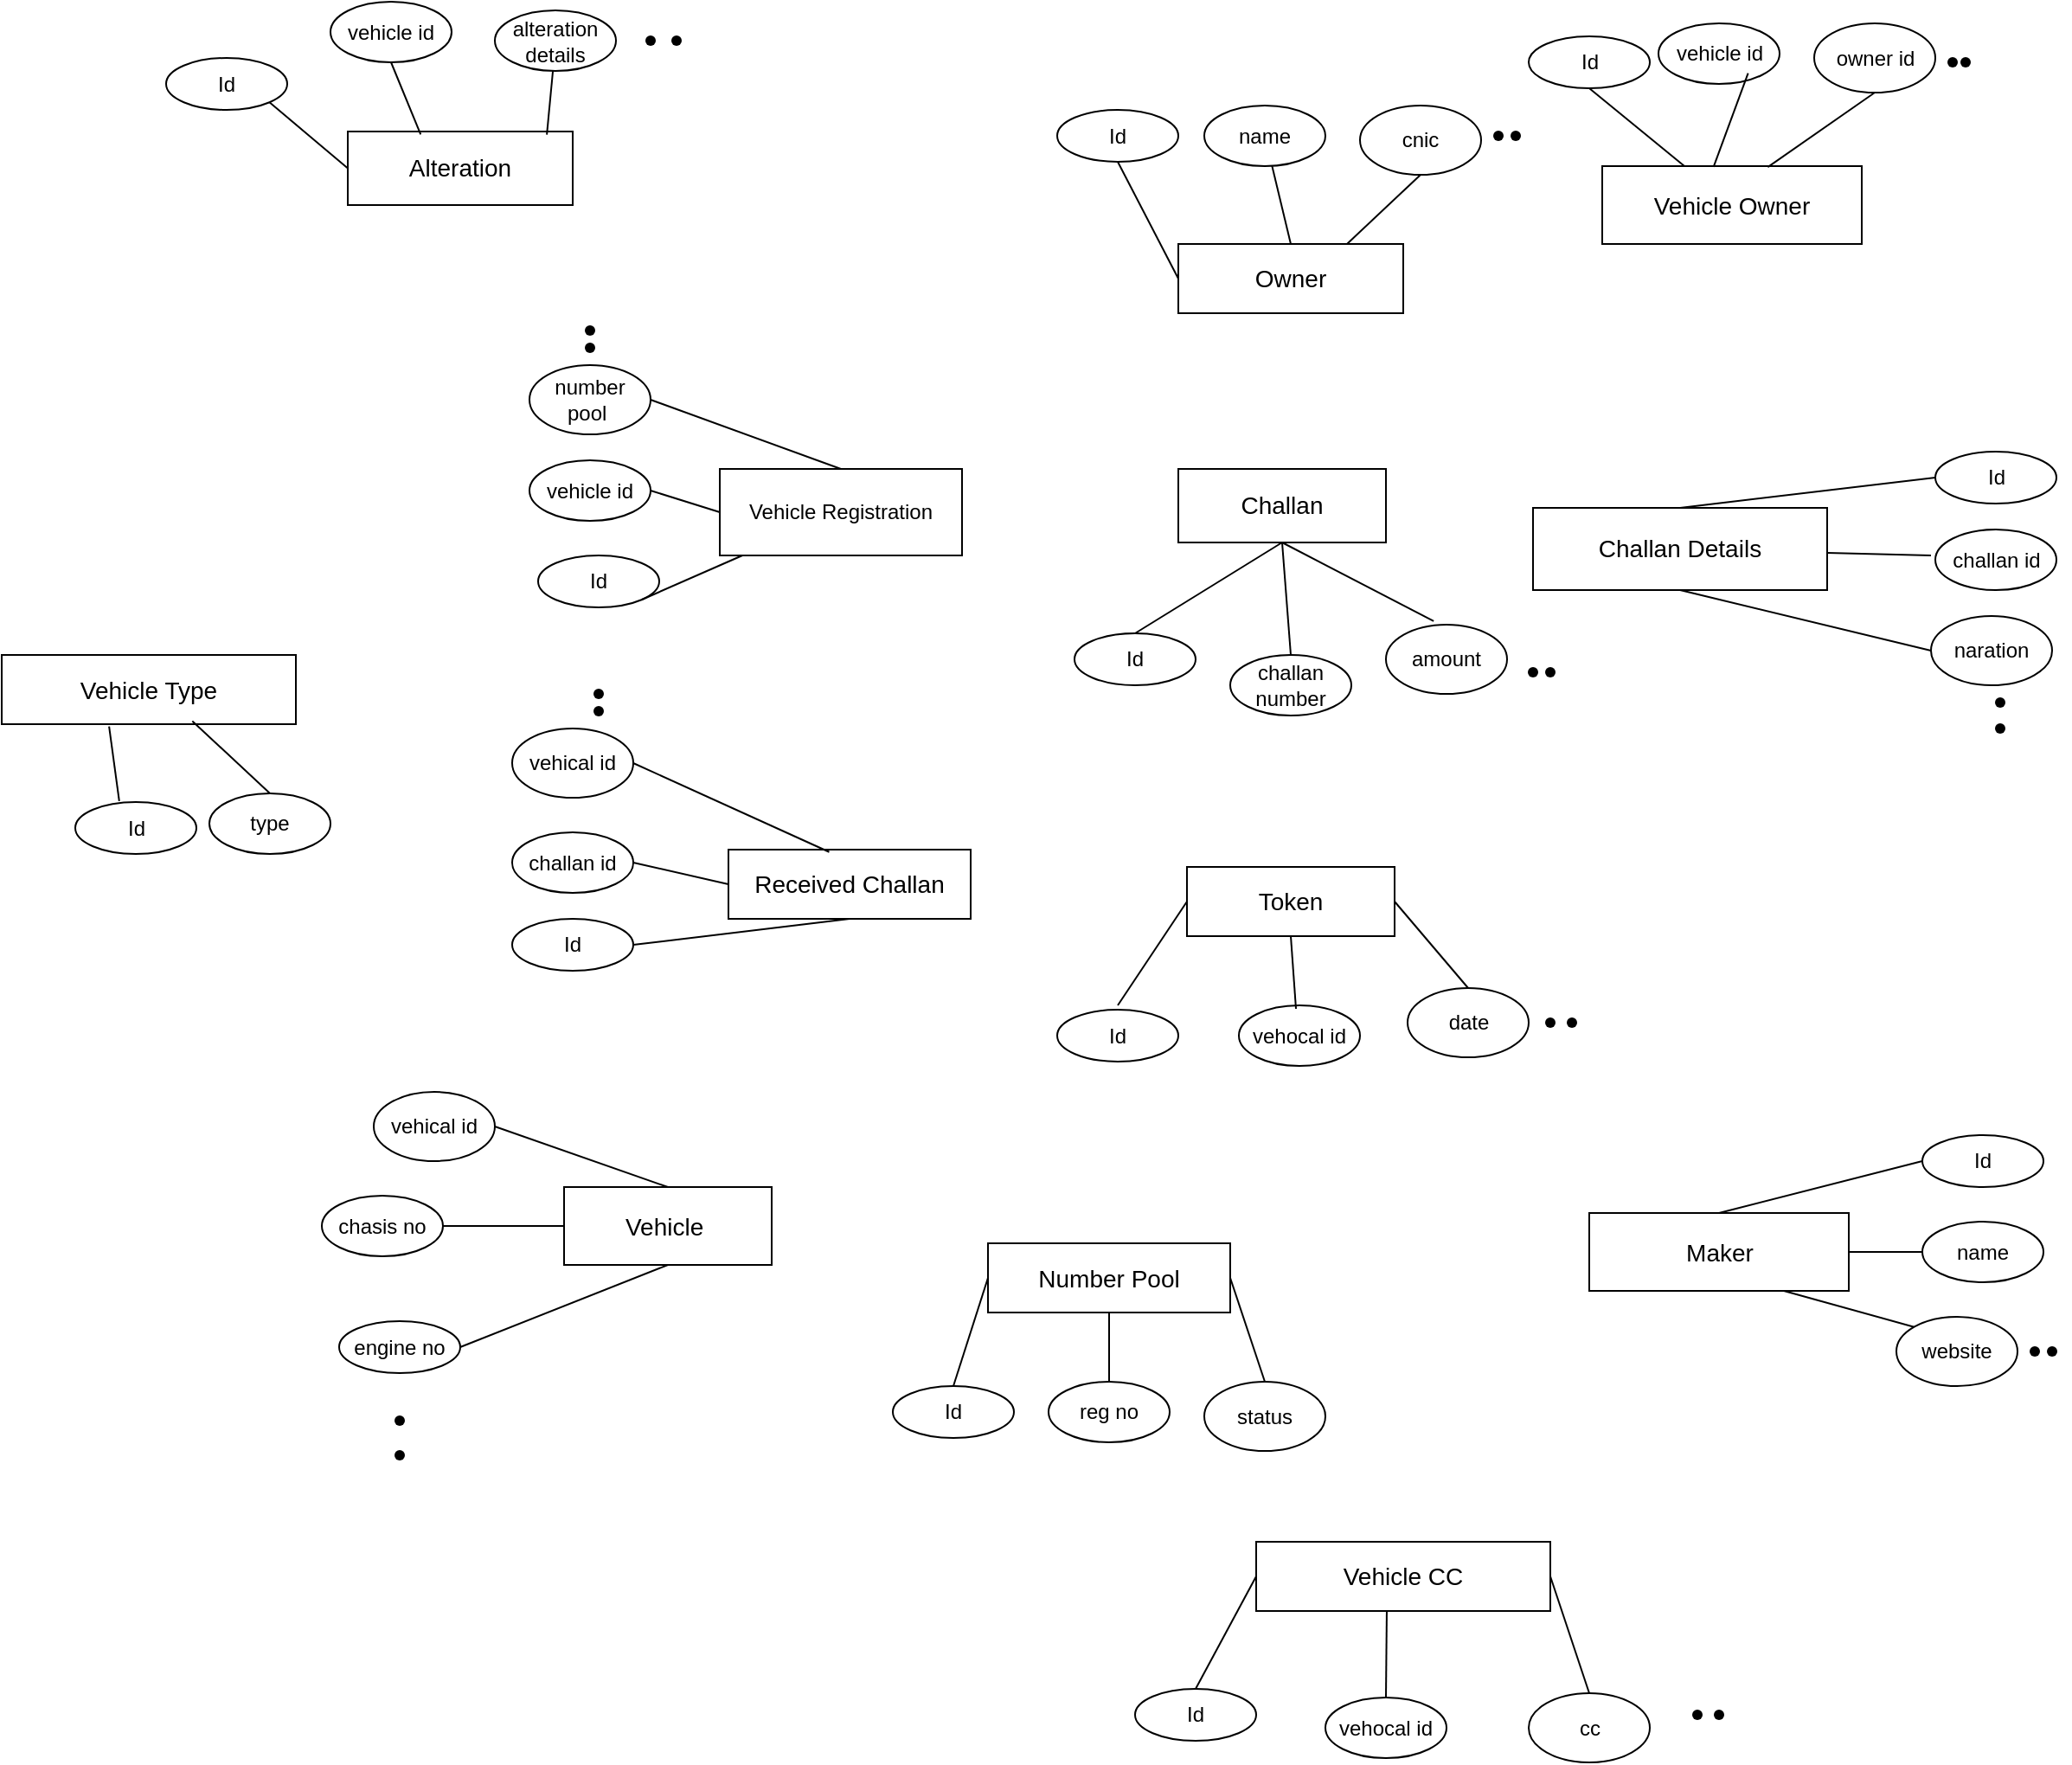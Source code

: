 <mxfile version="24.7.6">
  <diagram id="R2lEEEUBdFMjLlhIrx00" name="Page-1">
    <mxGraphModel dx="2450" dy="723" grid="1" gridSize="10" guides="1" tooltips="1" connect="1" arrows="1" fold="1" page="1" pageScale="1" pageWidth="850" pageHeight="1100" math="0" shadow="0" extFonts="Permanent Marker^https://fonts.googleapis.com/css?family=Permanent+Marker">
      <root>
        <mxCell id="0" />
        <mxCell id="1" parent="0" />
        <mxCell id="awwlPpyYNJp0B0LDnPgi-2" value="&lt;font style=&quot;font-size: 14px;&quot;&gt;Alteration&lt;/font&gt;" style="rounded=0;whiteSpace=wrap;html=1;" vertex="1" parent="1">
          <mxGeometry x="-165" y="135" width="130" height="42.5" as="geometry" />
        </mxCell>
        <mxCell id="awwlPpyYNJp0B0LDnPgi-3" value="&lt;span style=&quot;font-size: 14px;&quot;&gt;Owner&lt;/span&gt;" style="rounded=0;whiteSpace=wrap;html=1;" vertex="1" parent="1">
          <mxGeometry x="315" y="200" width="130" height="40" as="geometry" />
        </mxCell>
        <mxCell id="awwlPpyYNJp0B0LDnPgi-4" value="&lt;font style=&quot;font-size: 14px;&quot;&gt;Vehicle Owner&lt;/font&gt;" style="rounded=0;whiteSpace=wrap;html=1;" vertex="1" parent="1">
          <mxGeometry x="560" y="155" width="150" height="45" as="geometry" />
        </mxCell>
        <mxCell id="awwlPpyYNJp0B0LDnPgi-5" value="Vehicle Registration" style="rounded=0;whiteSpace=wrap;html=1;" vertex="1" parent="1">
          <mxGeometry x="50" y="330" width="140" height="50" as="geometry" />
        </mxCell>
        <mxCell id="awwlPpyYNJp0B0LDnPgi-6" value="&lt;span style=&quot;font-size: 14px;&quot;&gt;Challan&lt;/span&gt;" style="rounded=0;whiteSpace=wrap;html=1;" vertex="1" parent="1">
          <mxGeometry x="315" y="330" width="120" height="42.5" as="geometry" />
        </mxCell>
        <mxCell id="awwlPpyYNJp0B0LDnPgi-7" value="&lt;span style=&quot;font-size: 14px;&quot;&gt;Challan Details&lt;/span&gt;" style="rounded=0;whiteSpace=wrap;html=1;" vertex="1" parent="1">
          <mxGeometry x="520" y="352.5" width="170" height="47.5" as="geometry" />
        </mxCell>
        <mxCell id="awwlPpyYNJp0B0LDnPgi-8" value="&lt;span style=&quot;font-size: 14px;&quot;&gt;Received Challan&lt;/span&gt;" style="rounded=0;whiteSpace=wrap;html=1;" vertex="1" parent="1">
          <mxGeometry x="55" y="550" width="140" height="40" as="geometry" />
        </mxCell>
        <mxCell id="awwlPpyYNJp0B0LDnPgi-10" value="&lt;span style=&quot;font-size: 14px;&quot;&gt;Vehicle Type&lt;/span&gt;" style="rounded=0;whiteSpace=wrap;html=1;" vertex="1" parent="1">
          <mxGeometry x="-365" y="437.5" width="170" height="40" as="geometry" />
        </mxCell>
        <mxCell id="awwlPpyYNJp0B0LDnPgi-11" value="&lt;span style=&quot;font-size: 14px;&quot;&gt;Vehicle&amp;nbsp;&lt;/span&gt;" style="rounded=0;whiteSpace=wrap;html=1;" vertex="1" parent="1">
          <mxGeometry x="-40" y="745" width="120" height="45" as="geometry" />
        </mxCell>
        <mxCell id="awwlPpyYNJp0B0LDnPgi-12" value="&lt;span style=&quot;font-size: 14px;&quot;&gt;Number Pool&lt;/span&gt;" style="rounded=0;whiteSpace=wrap;html=1;" vertex="1" parent="1">
          <mxGeometry x="205" y="777.5" width="140" height="40" as="geometry" />
        </mxCell>
        <mxCell id="awwlPpyYNJp0B0LDnPgi-13" value="&lt;span style=&quot;font-size: 14px;&quot;&gt;Maker&lt;/span&gt;" style="rounded=0;whiteSpace=wrap;html=1;" vertex="1" parent="1">
          <mxGeometry x="552.5" y="760" width="150" height="45" as="geometry" />
        </mxCell>
        <mxCell id="awwlPpyYNJp0B0LDnPgi-14" value="&lt;span style=&quot;font-size: 14px;&quot;&gt;Vehicle CC&lt;/span&gt;" style="rounded=0;whiteSpace=wrap;html=1;" vertex="1" parent="1">
          <mxGeometry x="360" y="950" width="170" height="40" as="geometry" />
        </mxCell>
        <mxCell id="awwlPpyYNJp0B0LDnPgi-30" value="Id" style="ellipse;whiteSpace=wrap;html=1;align=center;" vertex="1" parent="1">
          <mxGeometry x="-270" y="92.5" width="70" height="30" as="geometry" />
        </mxCell>
        <mxCell id="awwlPpyYNJp0B0LDnPgi-31" value="vehicle id" style="ellipse;whiteSpace=wrap;html=1;align=center;" vertex="1" parent="1">
          <mxGeometry x="-175" y="60" width="70" height="35" as="geometry" />
        </mxCell>
        <mxCell id="awwlPpyYNJp0B0LDnPgi-46" value="" style="shape=waypoint;sketch=0;size=6;pointerEvents=1;points=[];fillColor=none;resizable=0;rotatable=0;perimeter=centerPerimeter;snapToPoint=1;" vertex="1" parent="1">
          <mxGeometry x="15" y="72.5" width="20" height="20" as="geometry" />
        </mxCell>
        <mxCell id="awwlPpyYNJp0B0LDnPgi-50" value="" style="shape=waypoint;sketch=0;size=6;pointerEvents=1;points=[];fillColor=none;resizable=0;rotatable=0;perimeter=centerPerimeter;snapToPoint=1;" vertex="1" parent="1">
          <mxGeometry y="72.5" width="20" height="20" as="geometry" />
        </mxCell>
        <mxCell id="awwlPpyYNJp0B0LDnPgi-51" value="Id" style="ellipse;whiteSpace=wrap;html=1;align=center;" vertex="1" parent="1">
          <mxGeometry x="245" y="122.5" width="70" height="30" as="geometry" />
        </mxCell>
        <mxCell id="awwlPpyYNJp0B0LDnPgi-52" value="name" style="ellipse;whiteSpace=wrap;html=1;align=center;" vertex="1" parent="1">
          <mxGeometry x="330" y="120" width="70" height="35" as="geometry" />
        </mxCell>
        <mxCell id="awwlPpyYNJp0B0LDnPgi-53" value="cnic" style="ellipse;whiteSpace=wrap;html=1;align=center;" vertex="1" parent="1">
          <mxGeometry x="420" y="120" width="70" height="40" as="geometry" />
        </mxCell>
        <mxCell id="awwlPpyYNJp0B0LDnPgi-54" value="" style="shape=waypoint;sketch=0;size=6;pointerEvents=1;points=[];fillColor=none;resizable=0;rotatable=0;perimeter=centerPerimeter;snapToPoint=1;" vertex="1" parent="1">
          <mxGeometry x="490" y="127.5" width="20" height="20" as="geometry" />
        </mxCell>
        <mxCell id="awwlPpyYNJp0B0LDnPgi-55" value="" style="shape=waypoint;sketch=0;size=6;pointerEvents=1;points=[];fillColor=none;resizable=0;rotatable=0;perimeter=centerPerimeter;snapToPoint=1;" vertex="1" parent="1">
          <mxGeometry x="500" y="127.5" width="20" height="20" as="geometry" />
        </mxCell>
        <mxCell id="awwlPpyYNJp0B0LDnPgi-60" value="Id" style="ellipse;whiteSpace=wrap;html=1;align=center;" vertex="1" parent="1">
          <mxGeometry x="517.5" y="80" width="70" height="30" as="geometry" />
        </mxCell>
        <mxCell id="awwlPpyYNJp0B0LDnPgi-61" value="vehicle id" style="ellipse;whiteSpace=wrap;html=1;align=center;" vertex="1" parent="1">
          <mxGeometry x="592.5" y="72.5" width="70" height="35" as="geometry" />
        </mxCell>
        <mxCell id="awwlPpyYNJp0B0LDnPgi-62" value="owner id" style="ellipse;whiteSpace=wrap;html=1;align=center;" vertex="1" parent="1">
          <mxGeometry x="682.5" y="72.5" width="70" height="40" as="geometry" />
        </mxCell>
        <mxCell id="awwlPpyYNJp0B0LDnPgi-68" value="" style="shape=waypoint;sketch=0;size=6;pointerEvents=1;points=[];fillColor=none;resizable=0;rotatable=0;perimeter=centerPerimeter;snapToPoint=1;" vertex="1" parent="1">
          <mxGeometry x="752.5" y="85" width="20" height="20" as="geometry" />
        </mxCell>
        <mxCell id="awwlPpyYNJp0B0LDnPgi-69" value="" style="shape=waypoint;sketch=0;size=6;pointerEvents=1;points=[];fillColor=none;resizable=0;rotatable=0;perimeter=centerPerimeter;snapToPoint=1;" vertex="1" parent="1">
          <mxGeometry x="760" y="85" width="20" height="20" as="geometry" />
        </mxCell>
        <mxCell id="awwlPpyYNJp0B0LDnPgi-86" value="Id" style="ellipse;whiteSpace=wrap;html=1;align=center;" vertex="1" parent="1">
          <mxGeometry x="-55" y="380" width="70" height="30" as="geometry" />
        </mxCell>
        <mxCell id="awwlPpyYNJp0B0LDnPgi-87" value="vehicle id" style="ellipse;whiteSpace=wrap;html=1;align=center;" vertex="1" parent="1">
          <mxGeometry x="-60" y="325" width="70" height="35" as="geometry" />
        </mxCell>
        <mxCell id="awwlPpyYNJp0B0LDnPgi-88" value="number pool&amp;nbsp;" style="ellipse;whiteSpace=wrap;html=1;align=center;" vertex="1" parent="1">
          <mxGeometry x="-60" y="270" width="70" height="40" as="geometry" />
        </mxCell>
        <mxCell id="awwlPpyYNJp0B0LDnPgi-96" value="" style="shape=waypoint;sketch=0;size=6;pointerEvents=1;points=[];fillColor=none;resizable=0;rotatable=0;perimeter=centerPerimeter;snapToPoint=1;" vertex="1" parent="1">
          <mxGeometry x="-35" y="240" width="20" height="20" as="geometry" />
        </mxCell>
        <mxCell id="awwlPpyYNJp0B0LDnPgi-97" value="" style="shape=waypoint;sketch=0;size=6;pointerEvents=1;points=[];fillColor=none;resizable=0;rotatable=0;perimeter=centerPerimeter;snapToPoint=1;" vertex="1" parent="1">
          <mxGeometry x="-35" y="250" width="20" height="20" as="geometry" />
        </mxCell>
        <mxCell id="awwlPpyYNJp0B0LDnPgi-98" value="Id" style="ellipse;whiteSpace=wrap;html=1;align=center;" vertex="1" parent="1">
          <mxGeometry x="752.5" y="320" width="70" height="30" as="geometry" />
        </mxCell>
        <mxCell id="awwlPpyYNJp0B0LDnPgi-99" value="challan id" style="ellipse;whiteSpace=wrap;html=1;align=center;" vertex="1" parent="1">
          <mxGeometry x="752.5" y="365" width="70" height="35" as="geometry" />
        </mxCell>
        <mxCell id="awwlPpyYNJp0B0LDnPgi-100" value="naration" style="ellipse;whiteSpace=wrap;html=1;align=center;" vertex="1" parent="1">
          <mxGeometry x="750" y="415" width="70" height="40" as="geometry" />
        </mxCell>
        <mxCell id="awwlPpyYNJp0B0LDnPgi-102" value="Id" style="ellipse;whiteSpace=wrap;html=1;align=center;" vertex="1" parent="1">
          <mxGeometry x="255" y="425" width="70" height="30" as="geometry" />
        </mxCell>
        <mxCell id="awwlPpyYNJp0B0LDnPgi-103" value="challan number" style="ellipse;whiteSpace=wrap;html=1;align=center;" vertex="1" parent="1">
          <mxGeometry x="345" y="437.5" width="70" height="35" as="geometry" />
        </mxCell>
        <mxCell id="awwlPpyYNJp0B0LDnPgi-104" value="amount" style="ellipse;whiteSpace=wrap;html=1;align=center;" vertex="1" parent="1">
          <mxGeometry x="435" y="420" width="70" height="40" as="geometry" />
        </mxCell>
        <mxCell id="awwlPpyYNJp0B0LDnPgi-105" value="" style="shape=waypoint;sketch=0;size=6;pointerEvents=1;points=[];fillColor=none;resizable=0;rotatable=0;perimeter=centerPerimeter;snapToPoint=1;" vertex="1" parent="1">
          <mxGeometry x="510" y="437.5" width="20" height="20" as="geometry" />
        </mxCell>
        <mxCell id="awwlPpyYNJp0B0LDnPgi-110" value="" style="shape=waypoint;sketch=0;size=6;pointerEvents=1;points=[];fillColor=none;resizable=0;rotatable=0;perimeter=centerPerimeter;snapToPoint=1;" vertex="1" parent="1">
          <mxGeometry x="520" y="437.5" width="20" height="20" as="geometry" />
        </mxCell>
        <mxCell id="awwlPpyYNJp0B0LDnPgi-111" style="edgeStyle=orthogonalEdgeStyle;rounded=0;orthogonalLoop=1;jettySize=auto;html=1;exitX=0.5;exitY=1;exitDx=0;exitDy=0;" edge="1" parent="1" source="awwlPpyYNJp0B0LDnPgi-99" target="awwlPpyYNJp0B0LDnPgi-99">
          <mxGeometry relative="1" as="geometry" />
        </mxCell>
        <mxCell id="awwlPpyYNJp0B0LDnPgi-115" value="" style="shape=waypoint;sketch=0;size=6;pointerEvents=1;points=[];fillColor=none;resizable=0;rotatable=0;perimeter=centerPerimeter;snapToPoint=1;" vertex="1" parent="1">
          <mxGeometry x="780" y="455" width="20" height="20" as="geometry" />
        </mxCell>
        <mxCell id="awwlPpyYNJp0B0LDnPgi-116" value="" style="shape=waypoint;sketch=0;size=6;pointerEvents=1;points=[];fillColor=none;resizable=0;rotatable=0;perimeter=centerPerimeter;snapToPoint=1;" vertex="1" parent="1">
          <mxGeometry x="780" y="470" width="20" height="20" as="geometry" />
        </mxCell>
        <mxCell id="awwlPpyYNJp0B0LDnPgi-119" value="Id" style="ellipse;whiteSpace=wrap;html=1;align=center;" vertex="1" parent="1">
          <mxGeometry x="-70" y="590" width="70" height="30" as="geometry" />
        </mxCell>
        <mxCell id="awwlPpyYNJp0B0LDnPgi-120" value="challan id" style="ellipse;whiteSpace=wrap;html=1;align=center;" vertex="1" parent="1">
          <mxGeometry x="-70" y="540" width="70" height="35" as="geometry" />
        </mxCell>
        <mxCell id="awwlPpyYNJp0B0LDnPgi-121" value="vehical id" style="ellipse;whiteSpace=wrap;html=1;align=center;" vertex="1" parent="1">
          <mxGeometry x="-70" y="480" width="70" height="40" as="geometry" />
        </mxCell>
        <mxCell id="awwlPpyYNJp0B0LDnPgi-125" value="" style="shape=waypoint;sketch=0;size=6;pointerEvents=1;points=[];fillColor=none;resizable=0;rotatable=0;perimeter=centerPerimeter;snapToPoint=1;" vertex="1" parent="1">
          <mxGeometry x="-30" y="450" width="20" height="20" as="geometry" />
        </mxCell>
        <mxCell id="awwlPpyYNJp0B0LDnPgi-126" value="" style="shape=waypoint;sketch=0;size=6;pointerEvents=1;points=[];fillColor=none;resizable=0;rotatable=0;perimeter=centerPerimeter;snapToPoint=1;" vertex="1" parent="1">
          <mxGeometry x="-30" y="460" width="20" height="20" as="geometry" />
        </mxCell>
        <mxCell id="awwlPpyYNJp0B0LDnPgi-127" value="engine no" style="ellipse;whiteSpace=wrap;html=1;align=center;" vertex="1" parent="1">
          <mxGeometry x="-170" y="822.5" width="70" height="30" as="geometry" />
        </mxCell>
        <mxCell id="awwlPpyYNJp0B0LDnPgi-128" value="chasis no" style="ellipse;whiteSpace=wrap;html=1;align=center;" vertex="1" parent="1">
          <mxGeometry x="-180" y="750" width="70" height="35" as="geometry" />
        </mxCell>
        <mxCell id="awwlPpyYNJp0B0LDnPgi-129" value="vehical id" style="ellipse;whiteSpace=wrap;html=1;align=center;" vertex="1" parent="1">
          <mxGeometry x="-150" y="690" width="70" height="40" as="geometry" />
        </mxCell>
        <mxCell id="awwlPpyYNJp0B0LDnPgi-130" value="alteration details" style="ellipse;whiteSpace=wrap;html=1;align=center;" vertex="1" parent="1">
          <mxGeometry x="-80" y="65" width="70" height="35" as="geometry" />
        </mxCell>
        <mxCell id="awwlPpyYNJp0B0LDnPgi-131" value="Id" style="ellipse;whiteSpace=wrap;html=1;align=center;" vertex="1" parent="1">
          <mxGeometry x="245" y="642.5" width="70" height="30" as="geometry" />
        </mxCell>
        <mxCell id="awwlPpyYNJp0B0LDnPgi-132" value="vehocal id" style="ellipse;whiteSpace=wrap;html=1;align=center;" vertex="1" parent="1">
          <mxGeometry x="350" y="640" width="70" height="35" as="geometry" />
        </mxCell>
        <mxCell id="awwlPpyYNJp0B0LDnPgi-133" value="date" style="ellipse;whiteSpace=wrap;html=1;align=center;" vertex="1" parent="1">
          <mxGeometry x="447.5" y="630" width="70" height="40" as="geometry" />
        </mxCell>
        <mxCell id="awwlPpyYNJp0B0LDnPgi-134" value="" style="shape=waypoint;sketch=0;size=6;pointerEvents=1;points=[];fillColor=none;resizable=0;rotatable=0;perimeter=centerPerimeter;snapToPoint=1;" vertex="1" parent="1">
          <mxGeometry x="532.5" y="640" width="20" height="20" as="geometry" />
        </mxCell>
        <mxCell id="awwlPpyYNJp0B0LDnPgi-135" value="" style="shape=waypoint;sketch=0;size=6;pointerEvents=1;points=[];fillColor=none;resizable=0;rotatable=0;perimeter=centerPerimeter;snapToPoint=1;" vertex="1" parent="1">
          <mxGeometry x="520" y="640" width="20" height="20" as="geometry" />
        </mxCell>
        <mxCell id="awwlPpyYNJp0B0LDnPgi-136" value="" style="shape=waypoint;sketch=0;size=6;pointerEvents=1;points=[];fillColor=none;resizable=0;rotatable=0;perimeter=centerPerimeter;snapToPoint=1;" vertex="1" parent="1">
          <mxGeometry x="-145" y="890" width="20" height="20" as="geometry" />
        </mxCell>
        <mxCell id="awwlPpyYNJp0B0LDnPgi-137" value="" style="shape=waypoint;sketch=0;size=6;pointerEvents=1;points=[];fillColor=none;resizable=0;rotatable=0;perimeter=centerPerimeter;snapToPoint=1;" vertex="1" parent="1">
          <mxGeometry x="-145" y="870" width="20" height="20" as="geometry" />
        </mxCell>
        <mxCell id="awwlPpyYNJp0B0LDnPgi-141" value="Id" style="ellipse;whiteSpace=wrap;html=1;align=center;" vertex="1" parent="1">
          <mxGeometry x="-322.5" y="522.5" width="70" height="30" as="geometry" />
        </mxCell>
        <mxCell id="awwlPpyYNJp0B0LDnPgi-142" value="type" style="ellipse;whiteSpace=wrap;html=1;align=center;" vertex="1" parent="1">
          <mxGeometry x="-245" y="517.5" width="70" height="35" as="geometry" />
        </mxCell>
        <mxCell id="awwlPpyYNJp0B0LDnPgi-148" value="Id" style="ellipse;whiteSpace=wrap;html=1;align=center;" vertex="1" parent="1">
          <mxGeometry x="745" y="715" width="70" height="30" as="geometry" />
        </mxCell>
        <mxCell id="awwlPpyYNJp0B0LDnPgi-149" value="name" style="ellipse;whiteSpace=wrap;html=1;align=center;" vertex="1" parent="1">
          <mxGeometry x="745" y="765" width="70" height="35" as="geometry" />
        </mxCell>
        <mxCell id="awwlPpyYNJp0B0LDnPgi-150" value="website" style="ellipse;whiteSpace=wrap;html=1;align=center;" vertex="1" parent="1">
          <mxGeometry x="730" y="820" width="70" height="40" as="geometry" />
        </mxCell>
        <mxCell id="awwlPpyYNJp0B0LDnPgi-151" value="" style="shape=waypoint;sketch=0;size=6;pointerEvents=1;points=[];fillColor=none;resizable=0;rotatable=0;perimeter=centerPerimeter;snapToPoint=1;" vertex="1" parent="1">
          <mxGeometry x="800" y="830" width="20" height="20" as="geometry" />
        </mxCell>
        <mxCell id="awwlPpyYNJp0B0LDnPgi-152" value="" style="shape=waypoint;sketch=0;size=6;pointerEvents=1;points=[];fillColor=none;resizable=0;rotatable=0;perimeter=centerPerimeter;snapToPoint=1;" vertex="1" parent="1">
          <mxGeometry x="810" y="830" width="20" height="20" as="geometry" />
        </mxCell>
        <mxCell id="awwlPpyYNJp0B0LDnPgi-153" value="Id" style="ellipse;whiteSpace=wrap;html=1;align=center;" vertex="1" parent="1">
          <mxGeometry x="290" y="1035" width="70" height="30" as="geometry" />
        </mxCell>
        <mxCell id="awwlPpyYNJp0B0LDnPgi-154" value="vehocal id" style="ellipse;whiteSpace=wrap;html=1;align=center;" vertex="1" parent="1">
          <mxGeometry x="400" y="1040" width="70" height="35" as="geometry" />
        </mxCell>
        <mxCell id="awwlPpyYNJp0B0LDnPgi-155" value="cc" style="ellipse;whiteSpace=wrap;html=1;align=center;" vertex="1" parent="1">
          <mxGeometry x="517.5" y="1037.5" width="70" height="40" as="geometry" />
        </mxCell>
        <mxCell id="awwlPpyYNJp0B0LDnPgi-156" value="" style="shape=waypoint;sketch=0;size=6;pointerEvents=1;points=[];fillColor=none;resizable=0;rotatable=0;perimeter=centerPerimeter;snapToPoint=1;" vertex="1" parent="1">
          <mxGeometry x="605" y="1040" width="20" height="20" as="geometry" />
        </mxCell>
        <mxCell id="awwlPpyYNJp0B0LDnPgi-157" value="" style="shape=waypoint;sketch=0;size=6;pointerEvents=1;points=[];fillColor=none;resizable=0;rotatable=0;perimeter=centerPerimeter;snapToPoint=1;" vertex="1" parent="1">
          <mxGeometry x="617.5" y="1040" width="20" height="20" as="geometry" />
        </mxCell>
        <mxCell id="awwlPpyYNJp0B0LDnPgi-158" value="Id" style="ellipse;whiteSpace=wrap;html=1;align=center;" vertex="1" parent="1">
          <mxGeometry x="150" y="860" width="70" height="30" as="geometry" />
        </mxCell>
        <mxCell id="awwlPpyYNJp0B0LDnPgi-159" value="reg no" style="ellipse;whiteSpace=wrap;html=1;align=center;" vertex="1" parent="1">
          <mxGeometry x="240" y="857.5" width="70" height="35" as="geometry" />
        </mxCell>
        <mxCell id="awwlPpyYNJp0B0LDnPgi-160" value="status" style="ellipse;whiteSpace=wrap;html=1;align=center;" vertex="1" parent="1">
          <mxGeometry x="330" y="857.5" width="70" height="40" as="geometry" />
        </mxCell>
        <mxCell id="awwlPpyYNJp0B0LDnPgi-164" value="" style="endArrow=none;html=1;rounded=0;entryX=0.5;entryY=0;entryDx=0;entryDy=0;exitX=1;exitY=0.5;exitDx=0;exitDy=0;" edge="1" parent="1" source="awwlPpyYNJp0B0LDnPgi-129" target="awwlPpyYNJp0B0LDnPgi-11">
          <mxGeometry relative="1" as="geometry">
            <mxPoint x="-10" y="700" as="sourcePoint" />
            <mxPoint x="150" y="700" as="targetPoint" />
          </mxGeometry>
        </mxCell>
        <mxCell id="awwlPpyYNJp0B0LDnPgi-165" value="" style="endArrow=none;html=1;rounded=0;entryX=0;entryY=0.5;entryDx=0;entryDy=0;exitX=1;exitY=0.5;exitDx=0;exitDy=0;" edge="1" parent="1" source="awwlPpyYNJp0B0LDnPgi-128" target="awwlPpyYNJp0B0LDnPgi-11">
          <mxGeometry relative="1" as="geometry">
            <mxPoint x="-70" y="720" as="sourcePoint" />
            <mxPoint x="30" y="755" as="targetPoint" />
          </mxGeometry>
        </mxCell>
        <mxCell id="awwlPpyYNJp0B0LDnPgi-166" value="" style="endArrow=none;html=1;rounded=0;entryX=0.5;entryY=1;entryDx=0;entryDy=0;exitX=1;exitY=0.5;exitDx=0;exitDy=0;" edge="1" parent="1" source="awwlPpyYNJp0B0LDnPgi-127" target="awwlPpyYNJp0B0LDnPgi-11">
          <mxGeometry relative="1" as="geometry">
            <mxPoint x="-100" y="778" as="sourcePoint" />
            <mxPoint x="-30" y="785" as="targetPoint" />
          </mxGeometry>
        </mxCell>
        <mxCell id="awwlPpyYNJp0B0LDnPgi-167" value="" style="endArrow=none;html=1;rounded=0;exitX=0.5;exitY=0;exitDx=0;exitDy=0;entryX=0;entryY=0.5;entryDx=0;entryDy=0;" edge="1" parent="1" source="awwlPpyYNJp0B0LDnPgi-153" target="awwlPpyYNJp0B0LDnPgi-14">
          <mxGeometry relative="1" as="geometry">
            <mxPoint x="240" y="1003" as="sourcePoint" />
            <mxPoint x="340" y="960" as="targetPoint" />
          </mxGeometry>
        </mxCell>
        <mxCell id="awwlPpyYNJp0B0LDnPgi-169" value="" style="endArrow=none;html=1;rounded=0;exitX=0.5;exitY=0;exitDx=0;exitDy=0;entryX=0.444;entryY=0.995;entryDx=0;entryDy=0;entryPerimeter=0;" edge="1" parent="1" source="awwlPpyYNJp0B0LDnPgi-154" target="awwlPpyYNJp0B0LDnPgi-14">
          <mxGeometry relative="1" as="geometry">
            <mxPoint x="345" y="1055" as="sourcePoint" />
            <mxPoint x="380" y="980" as="targetPoint" />
            <Array as="points" />
          </mxGeometry>
        </mxCell>
        <mxCell id="awwlPpyYNJp0B0LDnPgi-170" value="" style="endArrow=none;html=1;rounded=0;entryX=1;entryY=0.5;entryDx=0;entryDy=0;exitX=0.5;exitY=0;exitDx=0;exitDy=0;" edge="1" parent="1" source="awwlPpyYNJp0B0LDnPgi-155" target="awwlPpyYNJp0B0LDnPgi-14">
          <mxGeometry relative="1" as="geometry">
            <mxPoint x="550" y="1030" as="sourcePoint" />
            <mxPoint x="575" y="965" as="targetPoint" />
            <Array as="points" />
          </mxGeometry>
        </mxCell>
        <mxCell id="awwlPpyYNJp0B0LDnPgi-171" value="" style="endArrow=none;html=1;rounded=0;exitX=0.5;exitY=0;exitDx=0;exitDy=0;entryX=0;entryY=0.5;entryDx=0;entryDy=0;" edge="1" parent="1" source="awwlPpyYNJp0B0LDnPgi-158" target="awwlPpyYNJp0B0LDnPgi-12">
          <mxGeometry relative="1" as="geometry">
            <mxPoint x="280" y="740" as="sourcePoint" />
            <mxPoint x="440" y="740" as="targetPoint" />
          </mxGeometry>
        </mxCell>
        <mxCell id="awwlPpyYNJp0B0LDnPgi-172" value="" style="endArrow=none;html=1;rounded=0;exitX=0.5;exitY=0;exitDx=0;exitDy=0;entryX=0.5;entryY=1;entryDx=0;entryDy=0;" edge="1" parent="1" source="awwlPpyYNJp0B0LDnPgi-159" target="awwlPpyYNJp0B0LDnPgi-12">
          <mxGeometry relative="1" as="geometry">
            <mxPoint x="380" y="872.5" as="sourcePoint" />
            <mxPoint x="400" y="799.5" as="targetPoint" />
          </mxGeometry>
        </mxCell>
        <mxCell id="awwlPpyYNJp0B0LDnPgi-173" value="" style="endArrow=none;html=1;rounded=0;exitX=0.5;exitY=0;exitDx=0;exitDy=0;entryX=1;entryY=0.5;entryDx=0;entryDy=0;" edge="1" parent="1" source="awwlPpyYNJp0B0LDnPgi-160" target="awwlPpyYNJp0B0LDnPgi-12">
          <mxGeometry relative="1" as="geometry">
            <mxPoint x="345" y="863" as="sourcePoint" />
            <mxPoint x="365" y="790" as="targetPoint" />
          </mxGeometry>
        </mxCell>
        <mxCell id="awwlPpyYNJp0B0LDnPgi-175" value="" style="endArrow=none;html=1;rounded=0;exitX=0.5;exitY=0;exitDx=0;exitDy=0;entryX=0;entryY=0.5;entryDx=0;entryDy=0;" edge="1" parent="1" source="awwlPpyYNJp0B0LDnPgi-13" target="awwlPpyYNJp0B0LDnPgi-148">
          <mxGeometry relative="1" as="geometry">
            <mxPoint x="530" y="715" as="sourcePoint" />
            <mxPoint x="690" y="715" as="targetPoint" />
          </mxGeometry>
        </mxCell>
        <mxCell id="awwlPpyYNJp0B0LDnPgi-176" value="" style="endArrow=none;html=1;rounded=0;exitX=1;exitY=0.5;exitDx=0;exitDy=0;entryX=0;entryY=0.5;entryDx=0;entryDy=0;" edge="1" parent="1" source="awwlPpyYNJp0B0LDnPgi-13" target="awwlPpyYNJp0B0LDnPgi-149">
          <mxGeometry relative="1" as="geometry">
            <mxPoint x="646" y="795" as="sourcePoint" />
            <mxPoint x="740" y="780" as="targetPoint" />
          </mxGeometry>
        </mxCell>
        <mxCell id="awwlPpyYNJp0B0LDnPgi-177" value="" style="endArrow=none;html=1;rounded=0;exitX=0.75;exitY=1;exitDx=0;exitDy=0;entryX=0;entryY=0;entryDx=0;entryDy=0;" edge="1" parent="1" source="awwlPpyYNJp0B0LDnPgi-13" target="awwlPpyYNJp0B0LDnPgi-150">
          <mxGeometry relative="1" as="geometry">
            <mxPoint x="647" y="765" as="sourcePoint" />
            <mxPoint x="765" y="750" as="targetPoint" />
          </mxGeometry>
        </mxCell>
        <mxCell id="awwlPpyYNJp0B0LDnPgi-182" value="" style="endArrow=none;html=1;rounded=0;entryX=0.416;entryY=0.034;entryDx=0;entryDy=0;entryPerimeter=0;exitX=1;exitY=0.5;exitDx=0;exitDy=0;" edge="1" parent="1" source="awwlPpyYNJp0B0LDnPgi-121" target="awwlPpyYNJp0B0LDnPgi-8">
          <mxGeometry relative="1" as="geometry">
            <mxPoint x="-10" y="508.82" as="sourcePoint" />
            <mxPoint x="150" y="508.82" as="targetPoint" />
          </mxGeometry>
        </mxCell>
        <mxCell id="awwlPpyYNJp0B0LDnPgi-183" value="" style="endArrow=none;html=1;rounded=0;entryX=0;entryY=0.5;entryDx=0;entryDy=0;exitX=1;exitY=0.5;exitDx=0;exitDy=0;" edge="1" parent="1" source="awwlPpyYNJp0B0LDnPgi-120" target="awwlPpyYNJp0B0LDnPgi-8">
          <mxGeometry relative="1" as="geometry">
            <mxPoint y="544" as="sourcePoint" />
            <mxPoint x="113" y="576" as="targetPoint" />
          </mxGeometry>
        </mxCell>
        <mxCell id="awwlPpyYNJp0B0LDnPgi-184" value="" style="endArrow=none;html=1;rounded=0;exitX=1;exitY=0.5;exitDx=0;exitDy=0;entryX=0.5;entryY=1;entryDx=0;entryDy=0;" edge="1" parent="1" source="awwlPpyYNJp0B0LDnPgi-119" target="awwlPpyYNJp0B0LDnPgi-8">
          <mxGeometry relative="1" as="geometry">
            <mxPoint x="20" y="558" as="sourcePoint" />
            <mxPoint x="130" y="590" as="targetPoint" />
          </mxGeometry>
        </mxCell>
        <mxCell id="awwlPpyYNJp0B0LDnPgi-185" value="" style="endArrow=none;html=1;rounded=0;" edge="1" parent="1" source="awwlPpyYNJp0B0LDnPgi-9">
          <mxGeometry relative="1" as="geometry">
            <mxPoint x="280" y="590" as="sourcePoint" />
            <mxPoint x="440" y="590" as="targetPoint" />
          </mxGeometry>
        </mxCell>
        <mxCell id="awwlPpyYNJp0B0LDnPgi-186" value="" style="endArrow=none;html=1;rounded=0;entryX=0;entryY=0.5;entryDx=0;entryDy=0;" edge="1" parent="1" target="awwlPpyYNJp0B0LDnPgi-9">
          <mxGeometry relative="1" as="geometry">
            <mxPoint x="280" y="640" as="sourcePoint" />
            <mxPoint x="440" y="590" as="targetPoint" />
          </mxGeometry>
        </mxCell>
        <mxCell id="awwlPpyYNJp0B0LDnPgi-9" value="&lt;span style=&quot;font-size: 14px;&quot;&gt;Token&lt;/span&gt;" style="rounded=0;whiteSpace=wrap;html=1;" vertex="1" parent="1">
          <mxGeometry x="320" y="560" width="120" height="40" as="geometry" />
        </mxCell>
        <mxCell id="awwlPpyYNJp0B0LDnPgi-187" value="" style="endArrow=none;html=1;rounded=0;entryX=0.416;entryY=0.034;entryDx=0;entryDy=0;entryPerimeter=0;exitX=0.5;exitY=1;exitDx=0;exitDy=0;" edge="1" parent="1" source="awwlPpyYNJp0B0LDnPgi-9">
          <mxGeometry relative="1" as="geometry">
            <mxPoint x="270" y="610" as="sourcePoint" />
            <mxPoint x="383" y="642" as="targetPoint" />
          </mxGeometry>
        </mxCell>
        <mxCell id="awwlPpyYNJp0B0LDnPgi-188" value="" style="endArrow=none;html=1;rounded=0;entryX=0.5;entryY=0;entryDx=0;entryDy=0;exitX=1;exitY=0.5;exitDx=0;exitDy=0;" edge="1" parent="1" source="awwlPpyYNJp0B0LDnPgi-9" target="awwlPpyYNJp0B0LDnPgi-133">
          <mxGeometry relative="1" as="geometry">
            <mxPoint x="415" y="575" as="sourcePoint" />
            <mxPoint x="528" y="607" as="targetPoint" />
          </mxGeometry>
        </mxCell>
        <mxCell id="awwlPpyYNJp0B0LDnPgi-189" value="" style="endArrow=none;html=1;rounded=0;entryX=0.363;entryY=-0.02;entryDx=0;entryDy=0;entryPerimeter=0;exitX=0.365;exitY=1.034;exitDx=0;exitDy=0;exitPerimeter=0;" edge="1" parent="1" source="awwlPpyYNJp0B0LDnPgi-10" target="awwlPpyYNJp0B0LDnPgi-141">
          <mxGeometry relative="1" as="geometry">
            <mxPoint x="517.5" y="583" as="sourcePoint" />
            <mxPoint x="630.5" y="615" as="targetPoint" />
          </mxGeometry>
        </mxCell>
        <mxCell id="awwlPpyYNJp0B0LDnPgi-192" value="" style="endArrow=none;html=1;rounded=0;entryX=0.5;entryY=0;entryDx=0;entryDy=0;exitX=0.648;exitY=0.956;exitDx=0;exitDy=0;exitPerimeter=0;" edge="1" parent="1" source="awwlPpyYNJp0B0LDnPgi-10" target="awwlPpyYNJp0B0LDnPgi-142">
          <mxGeometry relative="1" as="geometry">
            <mxPoint x="682.5" y="569.41" as="sourcePoint" />
            <mxPoint x="842.5" y="569.41" as="targetPoint" />
          </mxGeometry>
        </mxCell>
        <mxCell id="awwlPpyYNJp0B0LDnPgi-193" value="" style="endArrow=none;html=1;rounded=0;exitX=1;exitY=1;exitDx=0;exitDy=0;" edge="1" parent="1" source="awwlPpyYNJp0B0LDnPgi-86" target="awwlPpyYNJp0B0LDnPgi-5">
          <mxGeometry relative="1" as="geometry">
            <mxPoint x="20" y="390" as="sourcePoint" />
            <mxPoint x="160" y="394.41" as="targetPoint" />
          </mxGeometry>
        </mxCell>
        <mxCell id="awwlPpyYNJp0B0LDnPgi-195" value="" style="endArrow=none;html=1;rounded=0;entryX=0;entryY=0.5;entryDx=0;entryDy=0;exitX=1;exitY=0.5;exitDx=0;exitDy=0;" edge="1" parent="1" source="awwlPpyYNJp0B0LDnPgi-87" target="awwlPpyYNJp0B0LDnPgi-5">
          <mxGeometry relative="1" as="geometry">
            <mxPoint x="-90" y="365" as="sourcePoint" />
            <mxPoint x="70" y="365" as="targetPoint" />
          </mxGeometry>
        </mxCell>
        <mxCell id="awwlPpyYNJp0B0LDnPgi-196" value="" style="endArrow=none;html=1;rounded=0;entryX=0.5;entryY=0;entryDx=0;entryDy=0;exitX=1;exitY=0.5;exitDx=0;exitDy=0;" edge="1" parent="1" source="awwlPpyYNJp0B0LDnPgi-88" target="awwlPpyYNJp0B0LDnPgi-5">
          <mxGeometry relative="1" as="geometry">
            <mxPoint x="20" y="289.41" as="sourcePoint" />
            <mxPoint x="180" y="289.41" as="targetPoint" />
          </mxGeometry>
        </mxCell>
        <mxCell id="awwlPpyYNJp0B0LDnPgi-197" value="" style="endArrow=none;html=1;rounded=0;entryX=0.5;entryY=1;entryDx=0;entryDy=0;exitX=0.5;exitY=0;exitDx=0;exitDy=0;" edge="1" parent="1" source="awwlPpyYNJp0B0LDnPgi-102" target="awwlPpyYNJp0B0LDnPgi-6">
          <mxGeometry relative="1" as="geometry">
            <mxPoint x="290" y="420" as="sourcePoint" />
            <mxPoint x="425" y="394.41" as="targetPoint" />
          </mxGeometry>
        </mxCell>
        <mxCell id="awwlPpyYNJp0B0LDnPgi-198" value="" style="endArrow=none;html=1;rounded=0;entryX=0.5;entryY=0;entryDx=0;entryDy=0;exitX=0.5;exitY=1;exitDx=0;exitDy=0;" edge="1" parent="1" source="awwlPpyYNJp0B0LDnPgi-6" target="awwlPpyYNJp0B0LDnPgi-103">
          <mxGeometry relative="1" as="geometry">
            <mxPoint x="287.5" y="398.82" as="sourcePoint" />
            <mxPoint x="447.5" y="398.82" as="targetPoint" />
          </mxGeometry>
        </mxCell>
        <mxCell id="awwlPpyYNJp0B0LDnPgi-199" value="" style="endArrow=none;html=1;rounded=0;entryX=0.394;entryY=-0.051;entryDx=0;entryDy=0;entryPerimeter=0;exitX=0.5;exitY=1;exitDx=0;exitDy=0;" edge="1" parent="1" source="awwlPpyYNJp0B0LDnPgi-6" target="awwlPpyYNJp0B0LDnPgi-104">
          <mxGeometry relative="1" as="geometry">
            <mxPoint x="380" y="380" as="sourcePoint" />
            <mxPoint x="540" y="380" as="targetPoint" />
          </mxGeometry>
        </mxCell>
        <mxCell id="awwlPpyYNJp0B0LDnPgi-200" value="" style="endArrow=none;html=1;rounded=0;entryX=0;entryY=0.5;entryDx=0;entryDy=0;exitX=0.5;exitY=0;exitDx=0;exitDy=0;" edge="1" parent="1" source="awwlPpyYNJp0B0LDnPgi-7" target="awwlPpyYNJp0B0LDnPgi-98">
          <mxGeometry relative="1" as="geometry">
            <mxPoint x="605" y="325" as="sourcePoint" />
            <mxPoint x="765" y="325" as="targetPoint" />
          </mxGeometry>
        </mxCell>
        <mxCell id="awwlPpyYNJp0B0LDnPgi-202" value="" style="endArrow=none;html=1;rounded=0;" edge="1" parent="1" source="awwlPpyYNJp0B0LDnPgi-7">
          <mxGeometry relative="1" as="geometry">
            <mxPoint x="620" y="372.5" as="sourcePoint" />
            <mxPoint x="750" y="380" as="targetPoint" />
          </mxGeometry>
        </mxCell>
        <mxCell id="awwlPpyYNJp0B0LDnPgi-203" value="" style="endArrow=none;html=1;rounded=0;exitX=0.5;exitY=1;exitDx=0;exitDy=0;entryX=0;entryY=0.5;entryDx=0;entryDy=0;" edge="1" parent="1" source="awwlPpyYNJp0B0LDnPgi-7" target="awwlPpyYNJp0B0LDnPgi-100">
          <mxGeometry relative="1" as="geometry">
            <mxPoint x="600" y="439.41" as="sourcePoint" />
            <mxPoint x="760" y="439.41" as="targetPoint" />
          </mxGeometry>
        </mxCell>
        <mxCell id="awwlPpyYNJp0B0LDnPgi-204" value="" style="endArrow=none;html=1;rounded=0;entryX=1;entryY=1;entryDx=0;entryDy=0;exitX=0;exitY=0.5;exitDx=0;exitDy=0;" edge="1" parent="1" source="awwlPpyYNJp0B0LDnPgi-2" target="awwlPpyYNJp0B0LDnPgi-30">
          <mxGeometry relative="1" as="geometry">
            <mxPoint x="80" y="176.79" as="sourcePoint" />
            <mxPoint x="240" y="176.79" as="targetPoint" />
          </mxGeometry>
        </mxCell>
        <mxCell id="awwlPpyYNJp0B0LDnPgi-206" value="" style="endArrow=none;html=1;rounded=0;entryX=0.5;entryY=1;entryDx=0;entryDy=0;exitX=0.324;exitY=0.039;exitDx=0;exitDy=0;exitPerimeter=0;" edge="1" parent="1" source="awwlPpyYNJp0B0LDnPgi-2" target="awwlPpyYNJp0B0LDnPgi-31">
          <mxGeometry relative="1" as="geometry">
            <mxPoint x="110" y="140" as="sourcePoint" />
            <mxPoint x="280" y="190" as="targetPoint" />
          </mxGeometry>
        </mxCell>
        <mxCell id="awwlPpyYNJp0B0LDnPgi-207" value="" style="endArrow=none;html=1;rounded=0;exitX=0.885;exitY=0.042;exitDx=0;exitDy=0;exitPerimeter=0;" edge="1" parent="1" source="awwlPpyYNJp0B0LDnPgi-2" target="awwlPpyYNJp0B0LDnPgi-130">
          <mxGeometry relative="1" as="geometry">
            <mxPoint x="165" y="184.29" as="sourcePoint" />
            <mxPoint x="325" y="184.29" as="targetPoint" />
          </mxGeometry>
        </mxCell>
        <mxCell id="awwlPpyYNJp0B0LDnPgi-208" value="" style="endArrow=none;html=1;rounded=0;entryX=0;entryY=0.5;entryDx=0;entryDy=0;exitX=0.5;exitY=1;exitDx=0;exitDy=0;" edge="1" parent="1" source="awwlPpyYNJp0B0LDnPgi-51" target="awwlPpyYNJp0B0LDnPgi-3">
          <mxGeometry relative="1" as="geometry">
            <mxPoint x="260" y="158.57" as="sourcePoint" />
            <mxPoint x="270" y="170" as="targetPoint" />
          </mxGeometry>
        </mxCell>
        <mxCell id="awwlPpyYNJp0B0LDnPgi-209" value="" style="endArrow=none;html=1;rounded=0;entryX=0.5;entryY=0;entryDx=0;entryDy=0;" edge="1" parent="1" source="awwlPpyYNJp0B0LDnPgi-52" target="awwlPpyYNJp0B0LDnPgi-3">
          <mxGeometry relative="1" as="geometry">
            <mxPoint x="280" y="290" as="sourcePoint" />
            <mxPoint x="440" y="290" as="targetPoint" />
          </mxGeometry>
        </mxCell>
        <mxCell id="awwlPpyYNJp0B0LDnPgi-210" value="" style="endArrow=none;html=1;rounded=0;exitX=0.5;exitY=1;exitDx=0;exitDy=0;" edge="1" parent="1" source="awwlPpyYNJp0B0LDnPgi-60" target="awwlPpyYNJp0B0LDnPgi-4">
          <mxGeometry relative="1" as="geometry">
            <mxPoint x="505" y="127.5" as="sourcePoint" />
            <mxPoint x="665" y="127.5" as="targetPoint" />
          </mxGeometry>
        </mxCell>
        <mxCell id="awwlPpyYNJp0B0LDnPgi-211" value="" style="endArrow=none;html=1;rounded=0;entryX=0.5;entryY=1;entryDx=0;entryDy=0;exitX=0.75;exitY=0;exitDx=0;exitDy=0;" edge="1" parent="1" source="awwlPpyYNJp0B0LDnPgi-3" target="awwlPpyYNJp0B0LDnPgi-53">
          <mxGeometry relative="1" as="geometry">
            <mxPoint x="365" y="215" as="sourcePoint" />
            <mxPoint x="525" y="215" as="targetPoint" />
          </mxGeometry>
        </mxCell>
        <mxCell id="awwlPpyYNJp0B0LDnPgi-212" value="" style="endArrow=none;html=1;rounded=0;entryX=0.74;entryY=0.822;entryDx=0;entryDy=0;entryPerimeter=0;exitX=0.429;exitY=0.01;exitDx=0;exitDy=0;exitPerimeter=0;" edge="1" parent="1" source="awwlPpyYNJp0B0LDnPgi-4" target="awwlPpyYNJp0B0LDnPgi-61">
          <mxGeometry relative="1" as="geometry">
            <mxPoint x="605" y="168.04" as="sourcePoint" />
            <mxPoint x="765" y="168.04" as="targetPoint" />
          </mxGeometry>
        </mxCell>
        <mxCell id="awwlPpyYNJp0B0LDnPgi-213" value="" style="endArrow=none;html=1;rounded=0;entryX=0.5;entryY=1;entryDx=0;entryDy=0;exitX=0.638;exitY=0.013;exitDx=0;exitDy=0;exitPerimeter=0;" edge="1" parent="1" source="awwlPpyYNJp0B0LDnPgi-4" target="awwlPpyYNJp0B0LDnPgi-62">
          <mxGeometry relative="1" as="geometry">
            <mxPoint x="620" y="160" as="sourcePoint" />
            <mxPoint x="460" y="310" as="targetPoint" />
          </mxGeometry>
        </mxCell>
      </root>
    </mxGraphModel>
  </diagram>
</mxfile>
